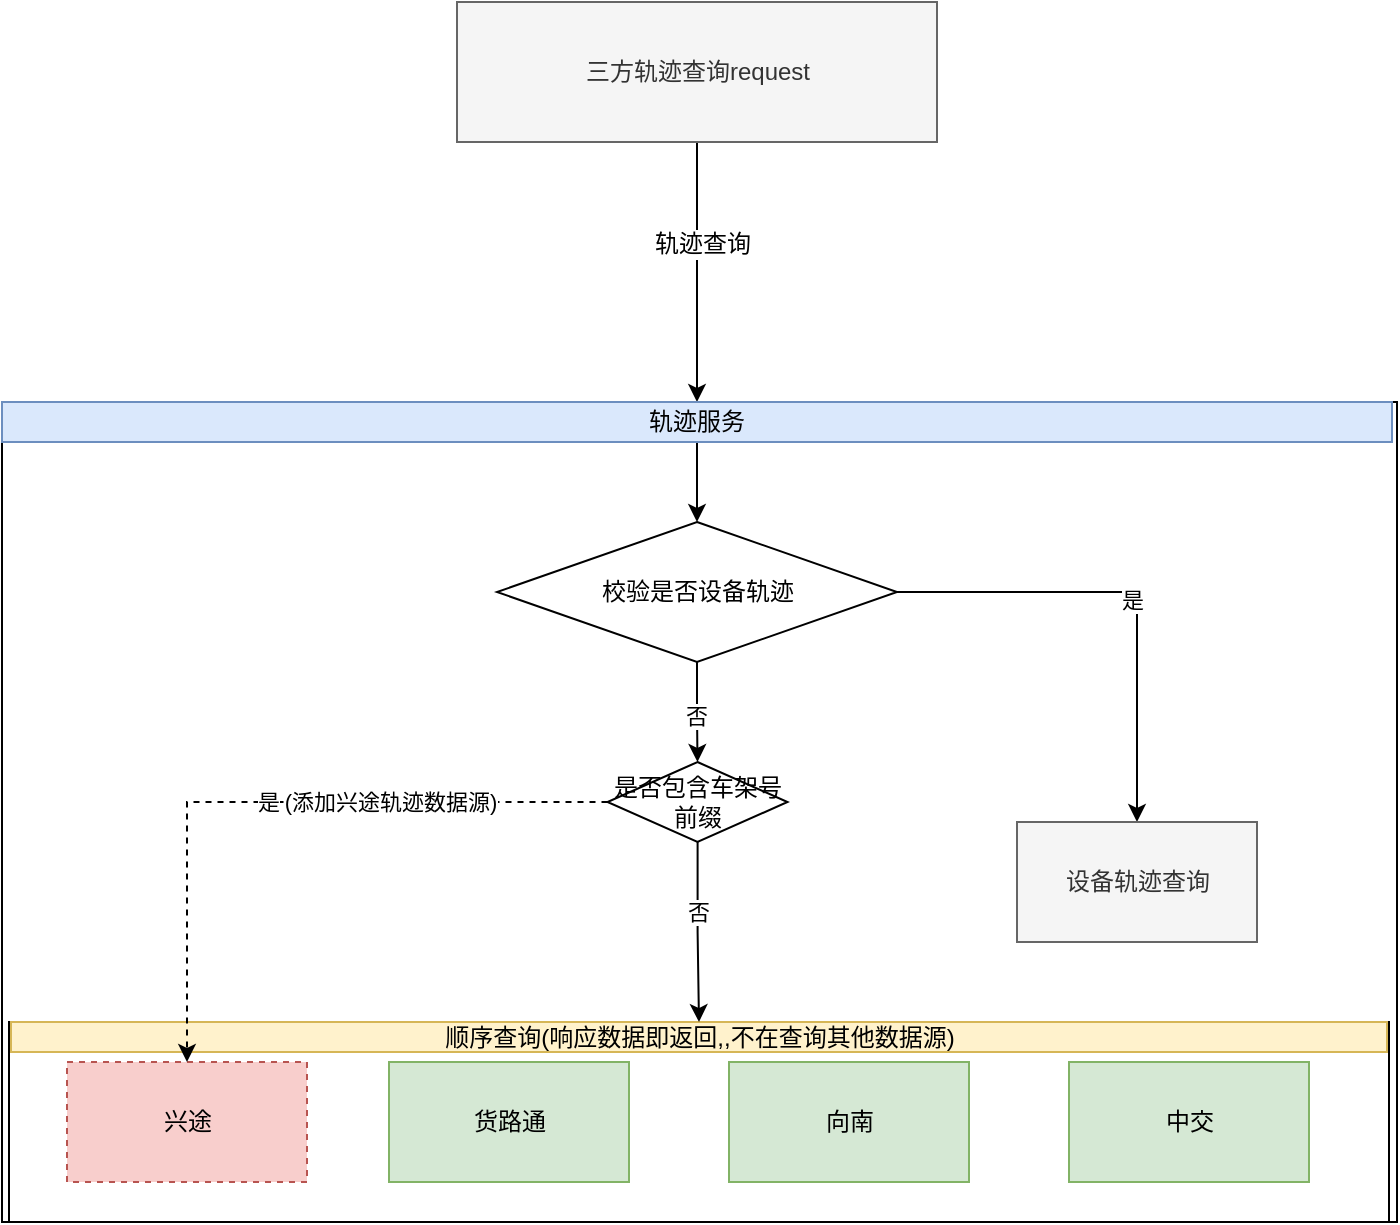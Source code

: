 <mxfile version="26.1.0">
  <diagram name="第 1 页" id="6D_Y1OzAaPjSYgPK3Ovo">
    <mxGraphModel dx="1481" dy="801" grid="0" gridSize="10" guides="1" tooltips="1" connect="1" arrows="1" fold="1" page="1" pageScale="1" pageWidth="2339" pageHeight="3300" math="0" shadow="0">
      <root>
        <mxCell id="0" />
        <mxCell id="1" parent="0" />
        <mxCell id="jzSwPiA5SmMhQmbik8Ob-5" style="edgeStyle=orthogonalEdgeStyle;rounded=0;orthogonalLoop=1;jettySize=auto;html=1;exitX=0.5;exitY=1;exitDx=0;exitDy=0;entryX=0.5;entryY=0;entryDx=0;entryDy=0;" edge="1" parent="1" source="jzSwPiA5SmMhQmbik8Ob-1" target="jzSwPiA5SmMhQmbik8Ob-4">
          <mxGeometry relative="1" as="geometry" />
        </mxCell>
        <mxCell id="jzSwPiA5SmMhQmbik8Ob-6" value="&lt;font style=&quot;font-size: 12px;&quot;&gt;轨迹查询&lt;/font&gt;" style="edgeLabel;html=1;align=center;verticalAlign=middle;resizable=0;points=[];" vertex="1" connectable="0" parent="jzSwPiA5SmMhQmbik8Ob-5">
          <mxGeometry x="-0.224" y="2" relative="1" as="geometry">
            <mxPoint as="offset" />
          </mxGeometry>
        </mxCell>
        <mxCell id="jzSwPiA5SmMhQmbik8Ob-1" value="三方轨迹查询request" style="rounded=0;whiteSpace=wrap;html=1;fillColor=#f5f5f5;fontColor=#333333;strokeColor=#666666;" vertex="1" parent="1">
          <mxGeometry x="562.5" y="145" width="240" height="70" as="geometry" />
        </mxCell>
        <mxCell id="jzSwPiA5SmMhQmbik8Ob-3" value="" style="rounded=0;whiteSpace=wrap;html=1;" vertex="1" parent="1">
          <mxGeometry x="335" y="345" width="697.5" height="410" as="geometry" />
        </mxCell>
        <mxCell id="jzSwPiA5SmMhQmbik8Ob-41" style="edgeStyle=orthogonalEdgeStyle;rounded=0;orthogonalLoop=1;jettySize=auto;html=1;entryX=0.5;entryY=0;entryDx=0;entryDy=0;" edge="1" parent="1" source="jzSwPiA5SmMhQmbik8Ob-4" target="jzSwPiA5SmMhQmbik8Ob-40">
          <mxGeometry relative="1" as="geometry" />
        </mxCell>
        <mxCell id="jzSwPiA5SmMhQmbik8Ob-4" value="轨迹服务" style="rounded=0;whiteSpace=wrap;html=1;fillColor=#dae8fc;strokeColor=#6c8ebf;" vertex="1" parent="1">
          <mxGeometry x="335" y="345" width="695" height="20" as="geometry" />
        </mxCell>
        <mxCell id="jzSwPiA5SmMhQmbik8Ob-24" value="" style="rounded=0;whiteSpace=wrap;html=1;" vertex="1" parent="1">
          <mxGeometry x="338.5" y="655" width="690" height="100" as="geometry" />
        </mxCell>
        <mxCell id="jzSwPiA5SmMhQmbik8Ob-7" value="兴途" style="rounded=0;whiteSpace=wrap;html=1;dashed=1;fillColor=#f8cecc;strokeColor=#b85450;" vertex="1" parent="1">
          <mxGeometry x="367.5" y="675" width="120" height="60" as="geometry" />
        </mxCell>
        <mxCell id="jzSwPiA5SmMhQmbik8Ob-8" value="向南" style="rounded=0;whiteSpace=wrap;html=1;fillColor=#d5e8d4;strokeColor=#82b366;" vertex="1" parent="1">
          <mxGeometry x="698.5" y="675" width="120" height="60" as="geometry" />
        </mxCell>
        <mxCell id="jzSwPiA5SmMhQmbik8Ob-9" value="货路通" style="rounded=0;whiteSpace=wrap;html=1;fillColor=#d5e8d4;strokeColor=#82b366;" vertex="1" parent="1">
          <mxGeometry x="528.5" y="675" width="120" height="60" as="geometry" />
        </mxCell>
        <mxCell id="jzSwPiA5SmMhQmbik8Ob-26" value="顺序查询(响应数据即返回,,不在查询其他数据源)" style="rounded=0;whiteSpace=wrap;html=1;fillColor=#fff2cc;strokeColor=#d6b656;" vertex="1" parent="1">
          <mxGeometry x="339.5" y="655" width="688" height="15" as="geometry" />
        </mxCell>
        <mxCell id="jzSwPiA5SmMhQmbik8Ob-10" value="中交" style="rounded=0;whiteSpace=wrap;html=1;fillColor=#d5e8d4;strokeColor=#82b366;" vertex="1" parent="1">
          <mxGeometry x="868.5" y="675" width="120" height="60" as="geometry" />
        </mxCell>
        <mxCell id="jzSwPiA5SmMhQmbik8Ob-29" value="是" style="edgeStyle=orthogonalEdgeStyle;rounded=0;orthogonalLoop=1;jettySize=auto;html=1;entryX=0.5;entryY=0;entryDx=0;entryDy=0;dashed=1;" edge="1" parent="1" source="jzSwPiA5SmMhQmbik8Ob-14" target="jzSwPiA5SmMhQmbik8Ob-7">
          <mxGeometry relative="1" as="geometry" />
        </mxCell>
        <mxCell id="jzSwPiA5SmMhQmbik8Ob-58" value="(添加兴途轨迹数据源)" style="edgeLabel;html=1;align=center;verticalAlign=middle;resizable=0;points=[];" vertex="1" connectable="0" parent="jzSwPiA5SmMhQmbik8Ob-29">
          <mxGeometry x="-0.07" y="1" relative="1" as="geometry">
            <mxPoint x="49" y="-1" as="offset" />
          </mxGeometry>
        </mxCell>
        <mxCell id="jzSwPiA5SmMhQmbik8Ob-59" style="edgeStyle=orthogonalEdgeStyle;rounded=0;orthogonalLoop=1;jettySize=auto;html=1;" edge="1" parent="1" source="jzSwPiA5SmMhQmbik8Ob-14" target="jzSwPiA5SmMhQmbik8Ob-24">
          <mxGeometry relative="1" as="geometry" />
        </mxCell>
        <mxCell id="jzSwPiA5SmMhQmbik8Ob-60" value="否" style="edgeLabel;html=1;align=center;verticalAlign=middle;resizable=0;points=[];" vertex="1" connectable="0" parent="jzSwPiA5SmMhQmbik8Ob-59">
          <mxGeometry x="-0.244" relative="1" as="geometry">
            <mxPoint as="offset" />
          </mxGeometry>
        </mxCell>
        <mxCell id="jzSwPiA5SmMhQmbik8Ob-14" value="是否包含车架号前缀" style="rhombus;whiteSpace=wrap;html=1;" vertex="1" parent="1">
          <mxGeometry x="637.75" y="525" width="90" height="40" as="geometry" />
        </mxCell>
        <mxCell id="jzSwPiA5SmMhQmbik8Ob-51" style="edgeStyle=orthogonalEdgeStyle;rounded=0;orthogonalLoop=1;jettySize=auto;html=1;" edge="1" parent="1" source="jzSwPiA5SmMhQmbik8Ob-40" target="jzSwPiA5SmMhQmbik8Ob-50">
          <mxGeometry relative="1" as="geometry" />
        </mxCell>
        <mxCell id="jzSwPiA5SmMhQmbik8Ob-52" value="是" style="edgeLabel;html=1;align=center;verticalAlign=middle;resizable=0;points=[];" vertex="1" connectable="0" parent="jzSwPiA5SmMhQmbik8Ob-51">
          <mxGeometry x="0.053" y="-3" relative="1" as="geometry">
            <mxPoint as="offset" />
          </mxGeometry>
        </mxCell>
        <mxCell id="jzSwPiA5SmMhQmbik8Ob-56" style="edgeStyle=orthogonalEdgeStyle;rounded=0;orthogonalLoop=1;jettySize=auto;html=1;entryX=0.5;entryY=0;entryDx=0;entryDy=0;" edge="1" parent="1" source="jzSwPiA5SmMhQmbik8Ob-40" target="jzSwPiA5SmMhQmbik8Ob-14">
          <mxGeometry relative="1" as="geometry" />
        </mxCell>
        <mxCell id="jzSwPiA5SmMhQmbik8Ob-57" value="否" style="edgeLabel;html=1;align=center;verticalAlign=middle;resizable=0;points=[];" vertex="1" connectable="0" parent="jzSwPiA5SmMhQmbik8Ob-56">
          <mxGeometry x="0.103" y="-1" relative="1" as="geometry">
            <mxPoint as="offset" />
          </mxGeometry>
        </mxCell>
        <mxCell id="jzSwPiA5SmMhQmbik8Ob-40" value="校验是否设备轨迹" style="rhombus;whiteSpace=wrap;html=1;" vertex="1" parent="1">
          <mxGeometry x="582.5" y="405" width="200" height="70" as="geometry" />
        </mxCell>
        <mxCell id="jzSwPiA5SmMhQmbik8Ob-50" value="设备轨迹查询" style="rounded=0;whiteSpace=wrap;html=1;fillColor=#f5f5f5;fontColor=#333333;strokeColor=#666666;" vertex="1" parent="1">
          <mxGeometry x="842.5" y="555" width="120" height="60" as="geometry" />
        </mxCell>
      </root>
    </mxGraphModel>
  </diagram>
</mxfile>
